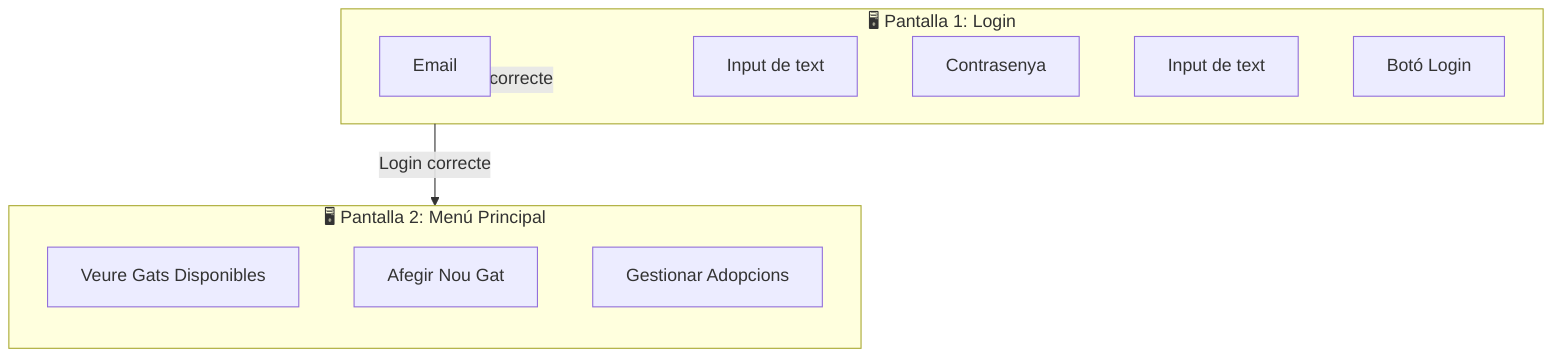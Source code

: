 flowchart TB
    %% Primera pantalla: Login
    subgraph Pantalla_Login["🖥️ Pantalla 1: Login"]
        direction TB
        L1[Email]
        L2[Input de text]
        L3[Contrasenya]
        L4[Input de text]
        L5[Botó Login]
    end

    %% Segona pantalla: Menú principal
    subgraph Pantalla_Menu["🖥️ Pantalla 2: Menú Principal"]
        direction TB
        M1[Veure Gats Disponibles]
        M2[Afegir Nou Gat]
        M3[Gestionar Adopcions]
    end

    %% Flux de navegació
    Pantalla_Login -->|Login correcte| Pantalla_Menu
    Pantalla_Login -->|Login incorrecte| L1